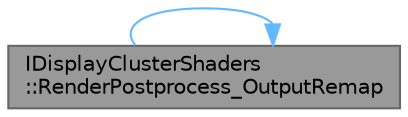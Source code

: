 digraph "IDisplayClusterShaders::RenderPostprocess_OutputRemap"
{
 // INTERACTIVE_SVG=YES
 // LATEX_PDF_SIZE
  bgcolor="transparent";
  edge [fontname=Helvetica,fontsize=10,labelfontname=Helvetica,labelfontsize=10];
  node [fontname=Helvetica,fontsize=10,shape=box,height=0.2,width=0.4];
  rankdir="LR";
  Node1 [id="Node000001",label="IDisplayClusterShaders\l::RenderPostprocess_OutputRemap",height=0.2,width=0.4,color="gray40", fillcolor="grey60", style="filled", fontcolor="black",tooltip="Render postprocess OutputRemap."];
  Node1 -> Node1 [id="edge1_Node000001_Node000001",color="steelblue1",style="solid",tooltip=" "];
}
